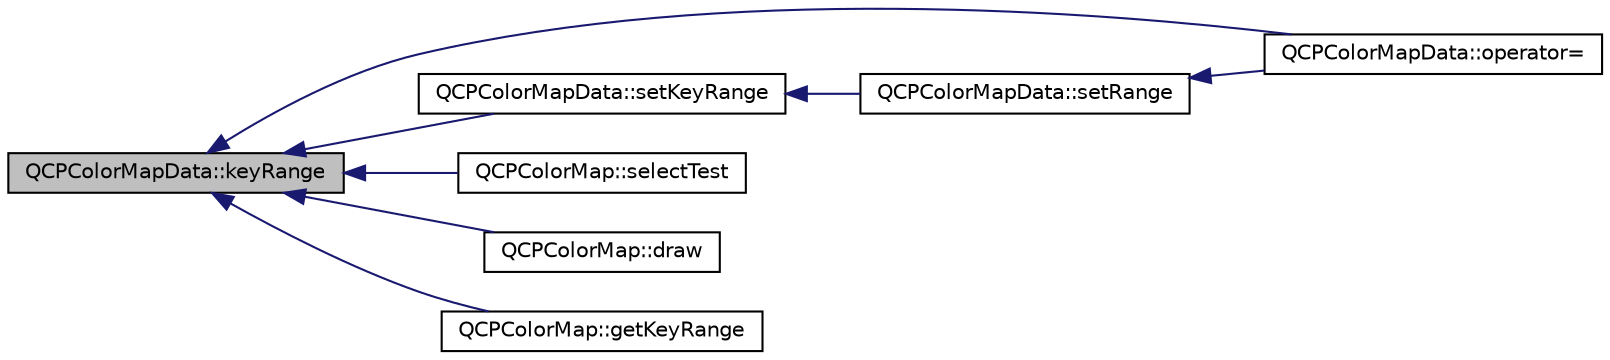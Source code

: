 digraph "QCPColorMapData::keyRange"
{
  edge [fontname="Helvetica",fontsize="10",labelfontname="Helvetica",labelfontsize="10"];
  node [fontname="Helvetica",fontsize="10",shape=record];
  rankdir="LR";
  Node42 [label="QCPColorMapData::keyRange",height=0.2,width=0.4,color="black", fillcolor="grey75", style="filled", fontcolor="black"];
  Node42 -> Node43 [dir="back",color="midnightblue",fontsize="10",style="solid",fontname="Helvetica"];
  Node43 [label="QCPColorMapData::operator=",height=0.2,width=0.4,color="black", fillcolor="white", style="filled",URL="$class_q_c_p_color_map_data.html#afdf4dd1b2f5714234fe84709b85c2a8d"];
  Node42 -> Node44 [dir="back",color="midnightblue",fontsize="10",style="solid",fontname="Helvetica"];
  Node44 [label="QCPColorMapData::setKeyRange",height=0.2,width=0.4,color="black", fillcolor="white", style="filled",URL="$class_q_c_p_color_map_data.html#a0738c485f3c9df9ea1241b7a8bb6a86e"];
  Node44 -> Node45 [dir="back",color="midnightblue",fontsize="10",style="solid",fontname="Helvetica"];
  Node45 [label="QCPColorMapData::setRange",height=0.2,width=0.4,color="black", fillcolor="white", style="filled",URL="$class_q_c_p_color_map_data.html#aad9c1c7c703c1339489fc730517c83d4"];
  Node45 -> Node43 [dir="back",color="midnightblue",fontsize="10",style="solid",fontname="Helvetica"];
  Node42 -> Node46 [dir="back",color="midnightblue",fontsize="10",style="solid",fontname="Helvetica"];
  Node46 [label="QCPColorMap::selectTest",height=0.2,width=0.4,color="black", fillcolor="white", style="filled",URL="$class_q_c_p_color_map.html#aba91ea58b489031157ecb777fe79e309"];
  Node42 -> Node47 [dir="back",color="midnightblue",fontsize="10",style="solid",fontname="Helvetica"];
  Node47 [label="QCPColorMap::draw",height=0.2,width=0.4,color="black", fillcolor="white", style="filled",URL="$class_q_c_p_color_map.html#a3b0f45a3177be9522d5e9b8cd8ae122d"];
  Node42 -> Node48 [dir="back",color="midnightblue",fontsize="10",style="solid",fontname="Helvetica"];
  Node48 [label="QCPColorMap::getKeyRange",height=0.2,width=0.4,color="black", fillcolor="white", style="filled",URL="$class_q_c_p_color_map.html#af294ea4d207e6e3411fb05c69e2c7fa9"];
}
